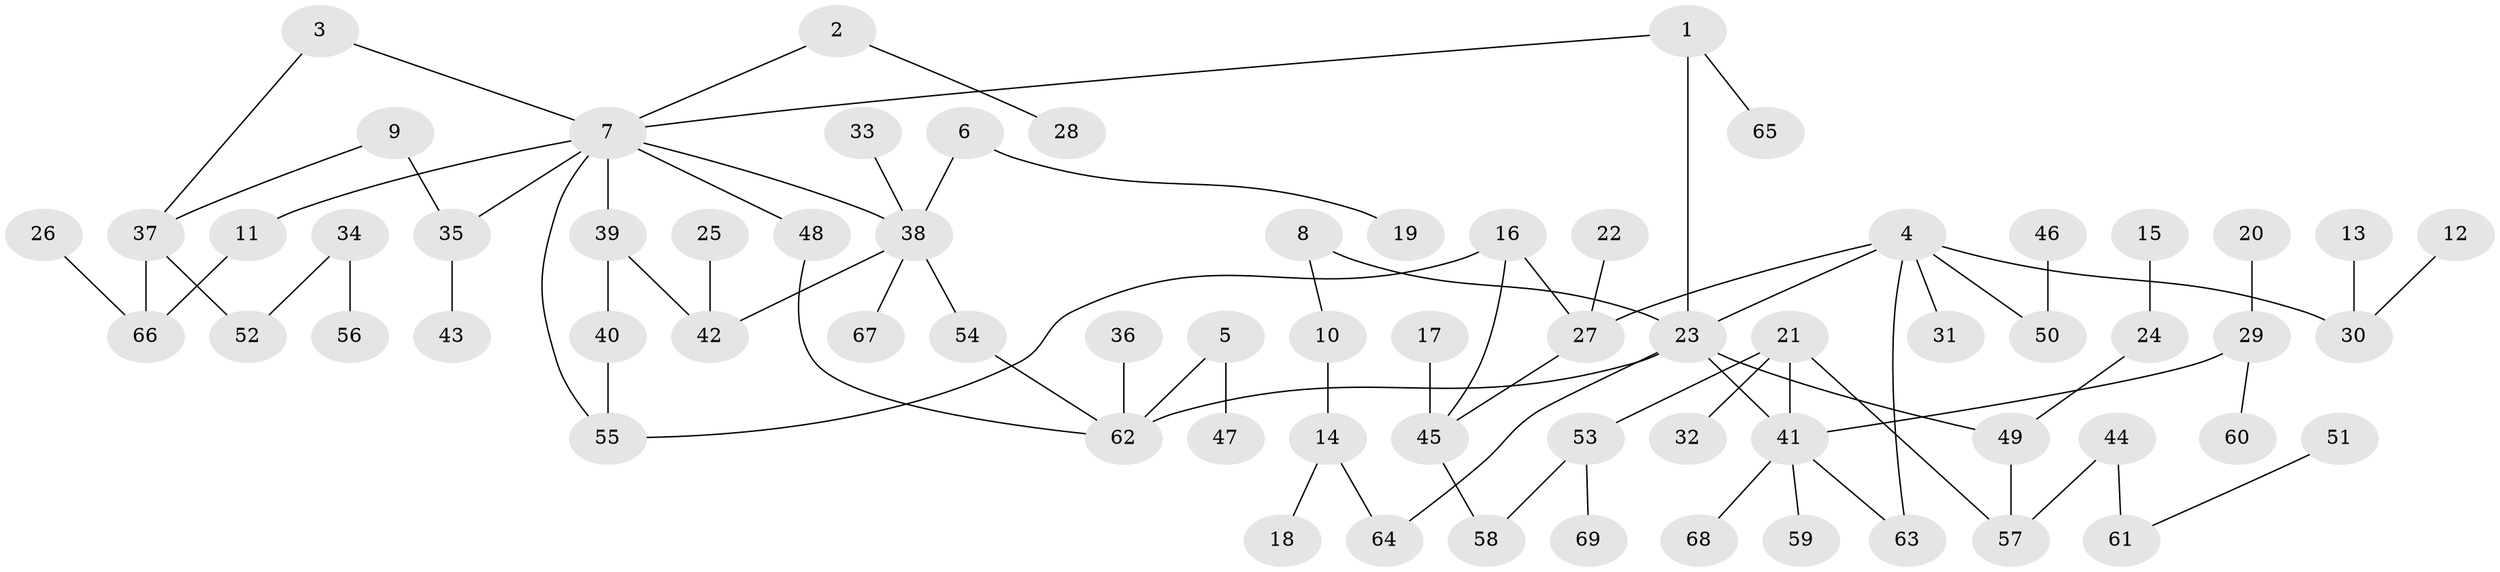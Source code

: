 // original degree distribution, {8: 0.007246376811594203, 6: 0.021739130434782608, 3: 0.13043478260869565, 9: 0.007246376811594203, 5: 0.036231884057971016, 2: 0.2971014492753623, 4: 0.07971014492753623, 1: 0.42028985507246375}
// Generated by graph-tools (version 1.1) at 2025/49/03/09/25 03:49:15]
// undirected, 69 vertices, 80 edges
graph export_dot {
graph [start="1"]
  node [color=gray90,style=filled];
  1;
  2;
  3;
  4;
  5;
  6;
  7;
  8;
  9;
  10;
  11;
  12;
  13;
  14;
  15;
  16;
  17;
  18;
  19;
  20;
  21;
  22;
  23;
  24;
  25;
  26;
  27;
  28;
  29;
  30;
  31;
  32;
  33;
  34;
  35;
  36;
  37;
  38;
  39;
  40;
  41;
  42;
  43;
  44;
  45;
  46;
  47;
  48;
  49;
  50;
  51;
  52;
  53;
  54;
  55;
  56;
  57;
  58;
  59;
  60;
  61;
  62;
  63;
  64;
  65;
  66;
  67;
  68;
  69;
  1 -- 7 [weight=1.0];
  1 -- 23 [weight=1.0];
  1 -- 65 [weight=1.0];
  2 -- 7 [weight=1.0];
  2 -- 28 [weight=1.0];
  3 -- 7 [weight=1.0];
  3 -- 37 [weight=1.0];
  4 -- 23 [weight=1.0];
  4 -- 27 [weight=1.0];
  4 -- 30 [weight=1.0];
  4 -- 31 [weight=1.0];
  4 -- 50 [weight=1.0];
  4 -- 63 [weight=1.0];
  5 -- 47 [weight=1.0];
  5 -- 62 [weight=1.0];
  6 -- 19 [weight=1.0];
  6 -- 38 [weight=1.0];
  7 -- 11 [weight=1.0];
  7 -- 35 [weight=1.0];
  7 -- 38 [weight=1.0];
  7 -- 39 [weight=1.0];
  7 -- 48 [weight=1.0];
  7 -- 55 [weight=1.0];
  8 -- 10 [weight=1.0];
  8 -- 23 [weight=1.0];
  9 -- 35 [weight=1.0];
  9 -- 37 [weight=1.0];
  10 -- 14 [weight=1.0];
  11 -- 66 [weight=1.0];
  12 -- 30 [weight=1.0];
  13 -- 30 [weight=1.0];
  14 -- 18 [weight=1.0];
  14 -- 64 [weight=1.0];
  15 -- 24 [weight=1.0];
  16 -- 27 [weight=1.0];
  16 -- 45 [weight=1.0];
  16 -- 55 [weight=1.0];
  17 -- 45 [weight=1.0];
  20 -- 29 [weight=1.0];
  21 -- 32 [weight=1.0];
  21 -- 41 [weight=1.0];
  21 -- 53 [weight=1.0];
  21 -- 57 [weight=1.0];
  22 -- 27 [weight=1.0];
  23 -- 41 [weight=1.0];
  23 -- 49 [weight=1.0];
  23 -- 62 [weight=1.0];
  23 -- 64 [weight=1.0];
  24 -- 49 [weight=1.0];
  25 -- 42 [weight=1.0];
  26 -- 66 [weight=1.0];
  27 -- 45 [weight=1.0];
  29 -- 41 [weight=1.0];
  29 -- 60 [weight=1.0];
  33 -- 38 [weight=1.0];
  34 -- 52 [weight=1.0];
  34 -- 56 [weight=1.0];
  35 -- 43 [weight=1.0];
  36 -- 62 [weight=1.0];
  37 -- 52 [weight=1.0];
  37 -- 66 [weight=1.0];
  38 -- 42 [weight=1.0];
  38 -- 54 [weight=1.0];
  38 -- 67 [weight=1.0];
  39 -- 40 [weight=1.0];
  39 -- 42 [weight=1.0];
  40 -- 55 [weight=1.0];
  41 -- 59 [weight=1.0];
  41 -- 63 [weight=1.0];
  41 -- 68 [weight=1.0];
  44 -- 57 [weight=1.0];
  44 -- 61 [weight=1.0];
  45 -- 58 [weight=1.0];
  46 -- 50 [weight=1.0];
  48 -- 62 [weight=1.0];
  49 -- 57 [weight=1.0];
  51 -- 61 [weight=1.0];
  53 -- 58 [weight=1.0];
  53 -- 69 [weight=1.0];
  54 -- 62 [weight=1.0];
}
